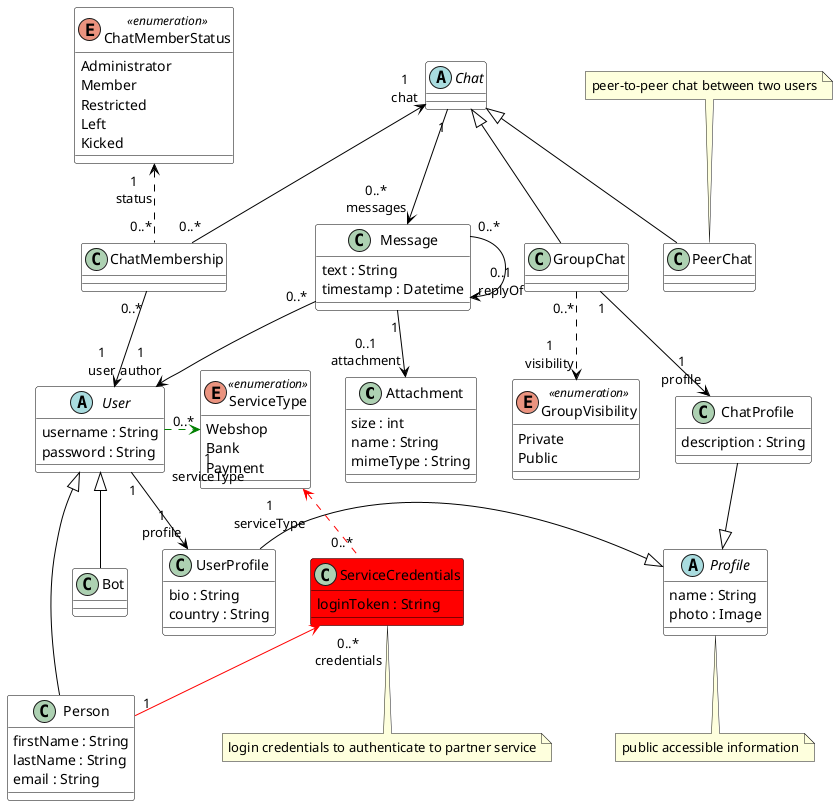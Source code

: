 @startuml chat-domain

skinparam class {
    BorderColor black
    BackgroundColor white
    ArrowColor black
}

' classes in alphabetical order
class Attachment {
    size : int
    name : String
    mimeType : String
}

abstract class Chat

class ChatMembership

enum ChatMemberStatus <<enumeration>> {
    Administrator
    Member
    Restricted
    Left
    Kicked
}

class ChatProfile {
    description : String
}

class GroupChat

enum GroupVisibility <<enumeration>> {
    Private
    Public
}

class Message {
    text : String
    timestamp : Datetime
}

class Person {
    firstName : String
    lastName : String
    email : String
}

class PeerChat

abstract class Profile {
    name : String
    photo : Image
}

class ServiceCredentials #red {
    loginToken : String
}

enum ServiceType <<enumeration>> {
    Webshop
    Bank
    Payment
}

abstract class User {
    username : String
    password : String
}

class UserProfile {
    bio : String
    country : String
}

' Inheritance
'' Profile
Profile <|-up- ChatProfile
Profile <|-left- UserProfile
'' Chat inheritance
Chat <|-- PeerChat
Chat <|-- GroupChat

'' Person inheritance
User <|-- Person
User <|-- Bot

' Relations
'' to Chat
ChatMembership "0..*" --> "1\nuser" User
ChatMembership "0..*" -up-> "1\nchat" Chat

'' to Message
Message "0..*" --> "1\nauthor" User
Chat "1" --> "0..*\nmessages" Message
Message "1" --> "0..1\nattachment" Attachment
Message "0..*" --> "0..1\nreplyOf" Message

'' with Enumerations
ServiceCredentials "0..*" .up.> "1\nserviceType" ServiceType #red
User "0..*" .> "1\nserviceType" ServiceType #green
ChatMembership "0..*" .up.> "1\nstatus" ChatMemberStatus
GroupChat "0..*" ..> "1\nvisibility" GroupVisibility

'' Misc
Person "1" -up-> "0..*\ncredentials" ServiceCredentials #red
User "1" --> "1\nprofile" UserProfile
GroupChat "1" --> "1\nprofile" ChatProfile

note bottom of Profile: public accessible information
note bottom of ServiceCredentials: login credentials to authenticate to partner service
note top of PeerChat: peer-to-peer chat between two users
@enduml
